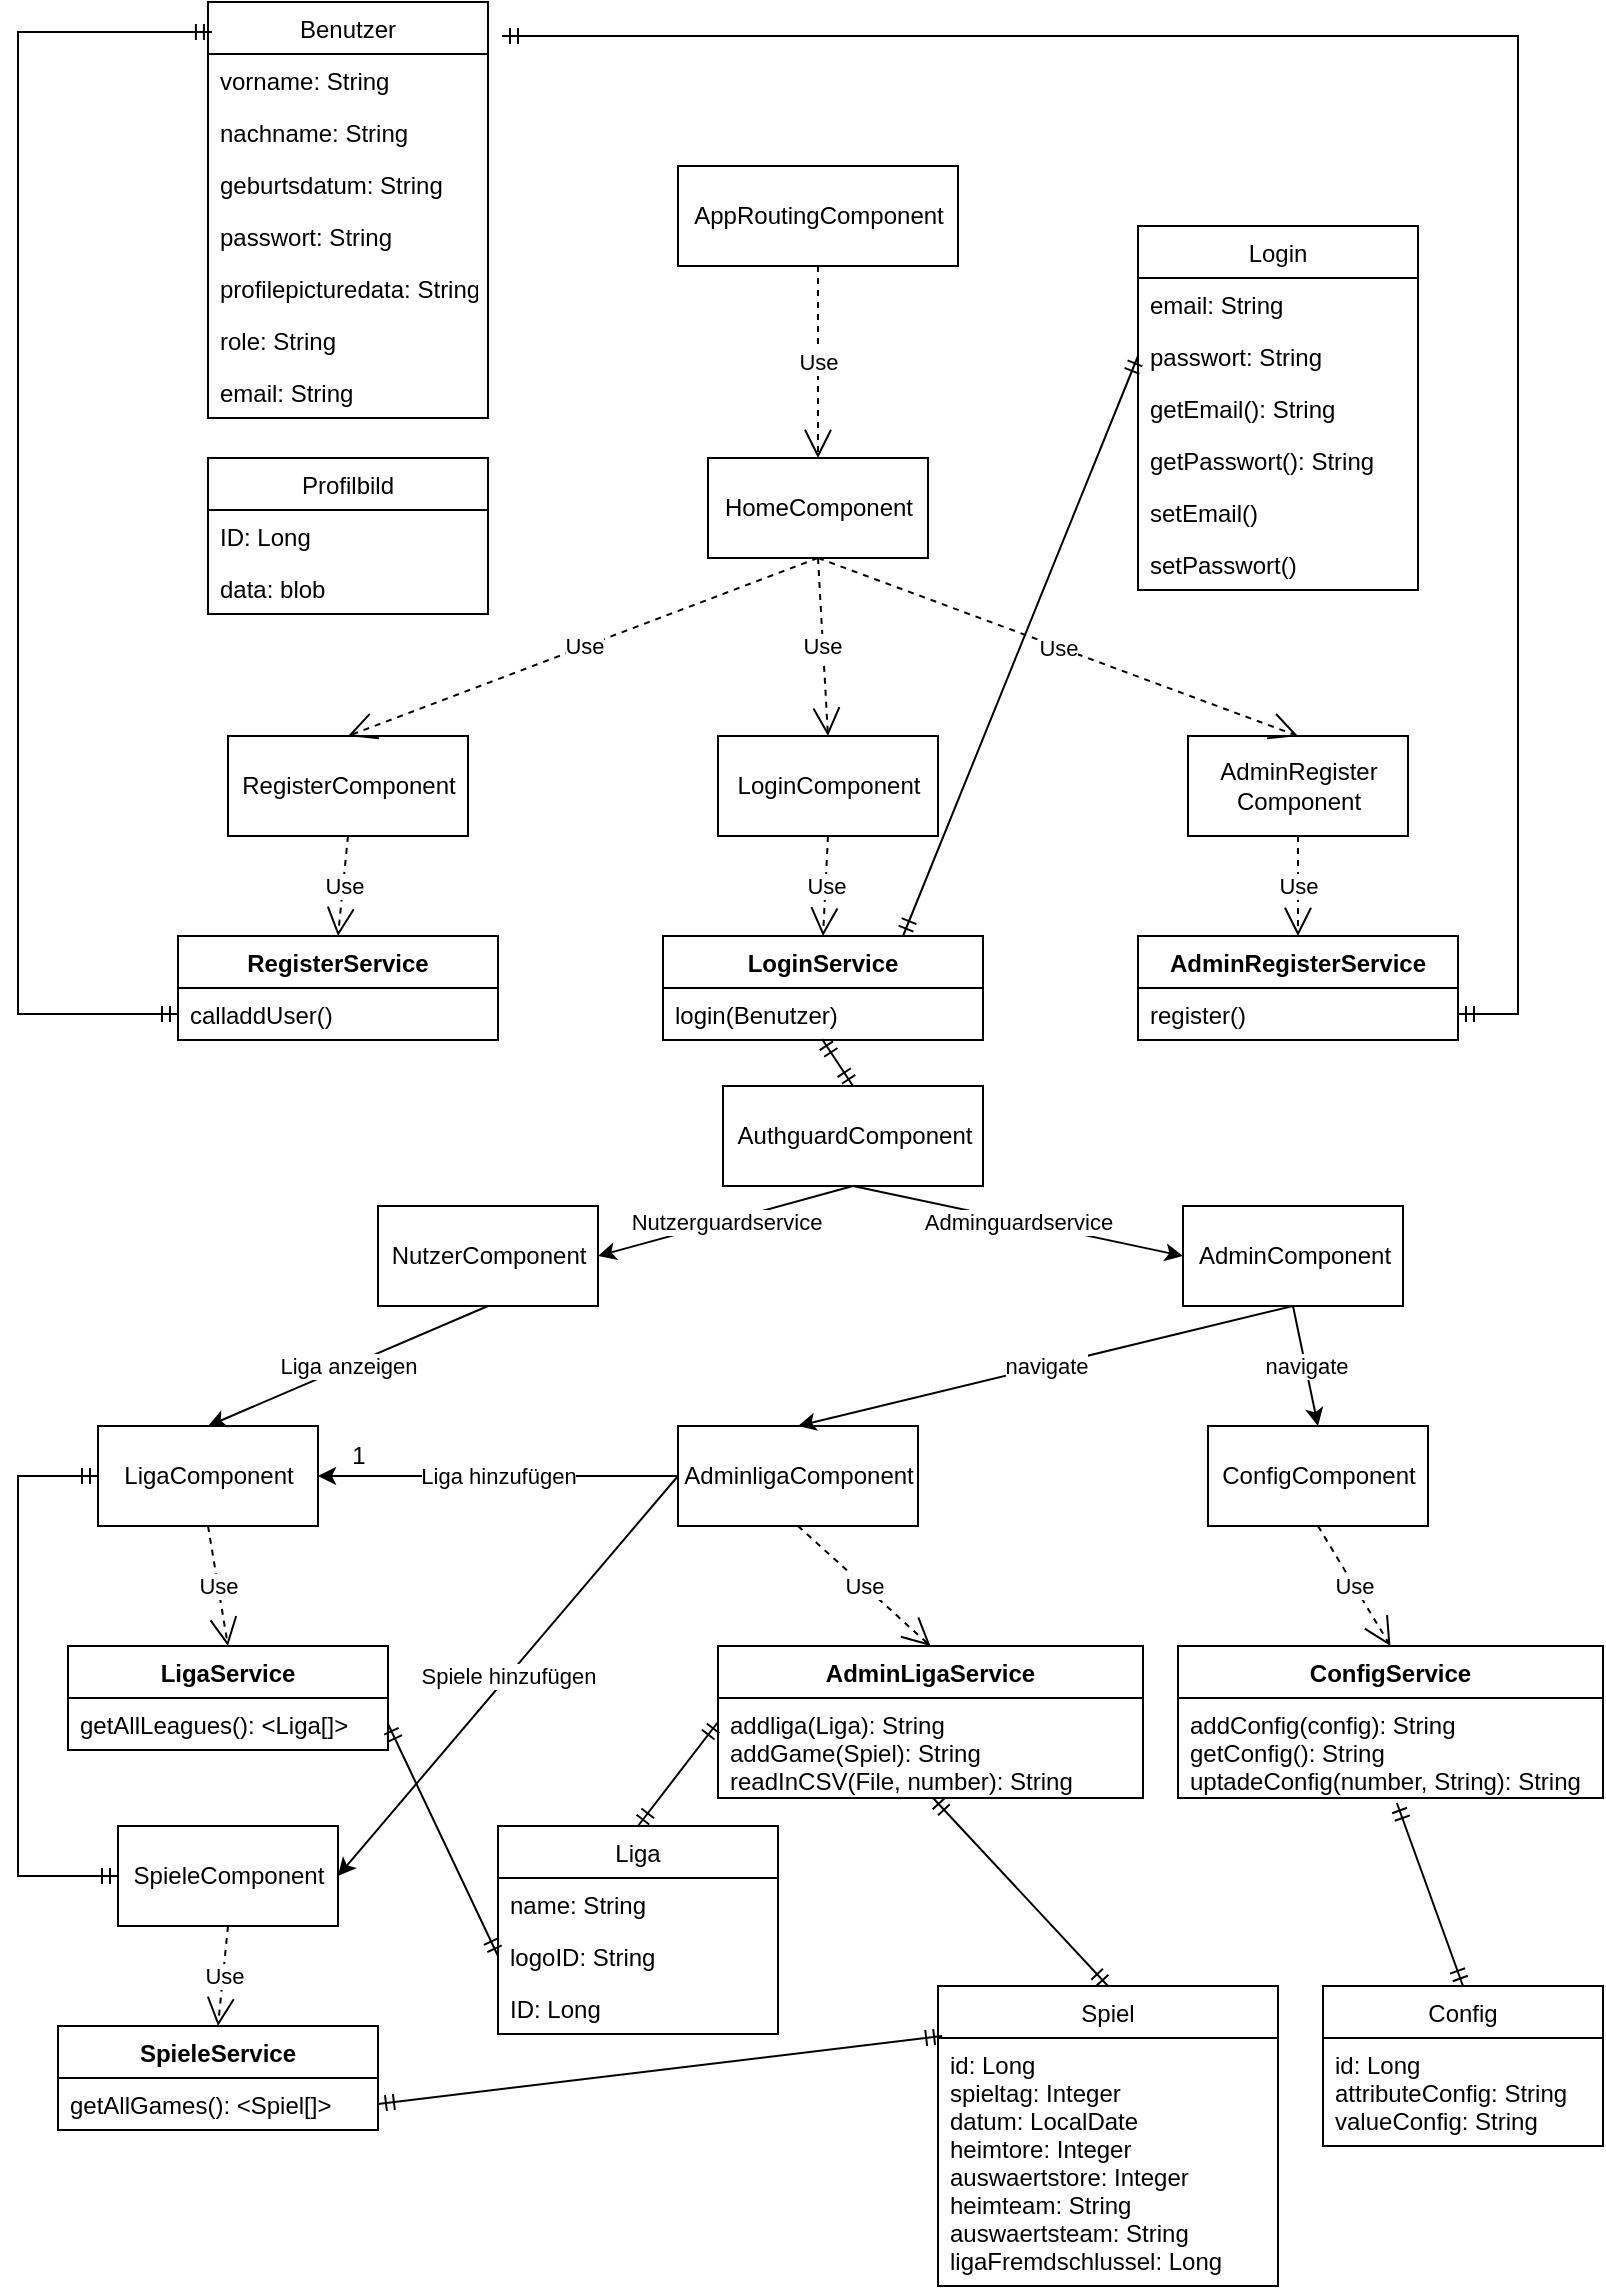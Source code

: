 <mxfile version="20.5.3" type="device"><diagram id="6GfeXbHG-mPIlsHz4oeo" name="Seite-1"><mxGraphModel dx="1110" dy="594" grid="1" gridSize="10" guides="1" tooltips="1" connect="1" arrows="1" fold="1" page="1" pageScale="1" pageWidth="827" pageHeight="1169" math="0" shadow="0"><root><mxCell id="0"/><mxCell id="1" parent="0"/><mxCell id="FBrY_Rg0TsDStc2gbIwH-2" value="RegisterComponent" style="html=1;" parent="1" vertex="1"><mxGeometry x="125" y="385" width="120" height="50" as="geometry"/></mxCell><mxCell id="FBrY_Rg0TsDStc2gbIwH-7" value="LoginComponent" style="html=1;" parent="1" vertex="1"><mxGeometry x="370" y="385" width="110" height="50" as="geometry"/></mxCell><mxCell id="FBrY_Rg0TsDStc2gbIwH-8" value="RegisterService" style="swimlane;fontStyle=1;align=center;verticalAlign=top;childLayout=stackLayout;horizontal=1;startSize=26;horizontalStack=0;resizeParent=1;resizeParentMax=0;resizeLast=0;collapsible=1;marginBottom=0;" parent="1" vertex="1"><mxGeometry x="100" y="485" width="160" height="52" as="geometry"/></mxCell><mxCell id="FBrY_Rg0TsDStc2gbIwH-9" value="calladdUser()" style="text;strokeColor=none;fillColor=none;align=left;verticalAlign=top;spacingLeft=4;spacingRight=4;overflow=hidden;rotatable=0;points=[[0,0.5],[1,0.5]];portConstraint=eastwest;" parent="FBrY_Rg0TsDStc2gbIwH-8" vertex="1"><mxGeometry y="26" width="160" height="26" as="geometry"/></mxCell><mxCell id="FBrY_Rg0TsDStc2gbIwH-31" value="AdminRegister&lt;br&gt;Component" style="html=1;" parent="1" vertex="1"><mxGeometry x="605" y="385" width="110" height="50" as="geometry"/></mxCell><mxCell id="FBrY_Rg0TsDStc2gbIwH-67" value="1" style="text;html=1;align=center;verticalAlign=middle;resizable=0;points=[];autosize=1;strokeColor=none;fillColor=none;" parent="1" vertex="1"><mxGeometry x="175" y="730" width="30" height="30" as="geometry"/></mxCell><mxCell id="scd1DTiCmRVr37GkTfvr-7" value="HomeComponent&lt;br&gt;" style="html=1;" vertex="1" parent="1"><mxGeometry x="365" y="246" width="110" height="50" as="geometry"/></mxCell><mxCell id="scd1DTiCmRVr37GkTfvr-9" value="Use" style="endArrow=open;endSize=12;dashed=1;html=1;rounded=0;exitX=0.5;exitY=1;exitDx=0;exitDy=0;entryX=0.5;entryY=0;entryDx=0;entryDy=0;" edge="1" parent="1" source="scd1DTiCmRVr37GkTfvr-7" target="FBrY_Rg0TsDStc2gbIwH-2"><mxGeometry width="160" relative="1" as="geometry"><mxPoint x="370" y="310" as="sourcePoint"/><mxPoint x="525" y="325" as="targetPoint"/></mxGeometry></mxCell><mxCell id="scd1DTiCmRVr37GkTfvr-10" value="Use" style="endArrow=open;endSize=12;dashed=1;html=1;rounded=0;exitX=0.5;exitY=1;exitDx=0;exitDy=0;entryX=0.5;entryY=0;entryDx=0;entryDy=0;" edge="1" parent="1" source="scd1DTiCmRVr37GkTfvr-7" target="FBrY_Rg0TsDStc2gbIwH-7"><mxGeometry width="160" relative="1" as="geometry"><mxPoint x="425" y="335" as="sourcePoint"/><mxPoint x="200" y="395" as="targetPoint"/></mxGeometry></mxCell><mxCell id="scd1DTiCmRVr37GkTfvr-11" value="Use" style="endArrow=open;endSize=12;dashed=1;html=1;rounded=0;exitX=0.5;exitY=1;exitDx=0;exitDy=0;entryX=0.5;entryY=0;entryDx=0;entryDy=0;" edge="1" parent="1" source="scd1DTiCmRVr37GkTfvr-7" target="FBrY_Rg0TsDStc2gbIwH-31"><mxGeometry width="160" relative="1" as="geometry"><mxPoint x="480" y="310" as="sourcePoint"/><mxPoint x="210" y="405" as="targetPoint"/></mxGeometry></mxCell><mxCell id="scd1DTiCmRVr37GkTfvr-12" value="LigaComponent" style="html=1;direction=west;" vertex="1" parent="1"><mxGeometry x="60" y="730" width="110" height="50" as="geometry"/></mxCell><mxCell id="scd1DTiCmRVr37GkTfvr-14" value="NutzerComponent" style="html=1;" vertex="1" parent="1"><mxGeometry x="200" y="620" width="110" height="50" as="geometry"/></mxCell><mxCell id="scd1DTiCmRVr37GkTfvr-15" value="AdminComponent" style="html=1;" vertex="1" parent="1"><mxGeometry x="602.5" y="620" width="110" height="50" as="geometry"/></mxCell><mxCell id="scd1DTiCmRVr37GkTfvr-16" value="AuthguardComponent" style="html=1;" vertex="1" parent="1"><mxGeometry x="372.5" y="560" width="130" height="50" as="geometry"/></mxCell><mxCell id="scd1DTiCmRVr37GkTfvr-17" value="ConfigComponent" style="html=1;" vertex="1" parent="1"><mxGeometry x="615" y="730" width="110" height="50" as="geometry"/></mxCell><mxCell id="scd1DTiCmRVr37GkTfvr-18" value="SpieleComponent" style="html=1;" vertex="1" parent="1"><mxGeometry x="70" y="930" width="110" height="50" as="geometry"/></mxCell><mxCell id="scd1DTiCmRVr37GkTfvr-19" value="AdminligaComponent" style="html=1;" vertex="1" parent="1"><mxGeometry x="350" y="730" width="120" height="50" as="geometry"/></mxCell><mxCell id="scd1DTiCmRVr37GkTfvr-20" value="AppRoutingComponent&lt;br&gt;" style="html=1;" vertex="1" parent="1"><mxGeometry x="350" y="100" width="140" height="50" as="geometry"/></mxCell><mxCell id="scd1DTiCmRVr37GkTfvr-21" value="Use" style="endArrow=open;endSize=12;dashed=1;html=1;rounded=0;exitX=0.5;exitY=1;exitDx=0;exitDy=0;entryX=0.5;entryY=0;entryDx=0;entryDy=0;" edge="1" parent="1" source="scd1DTiCmRVr37GkTfvr-20" target="scd1DTiCmRVr37GkTfvr-7"><mxGeometry width="160" relative="1" as="geometry"><mxPoint x="375" y="255" as="sourcePoint"/><mxPoint x="190" y="330" as="targetPoint"/></mxGeometry></mxCell><mxCell id="scd1DTiCmRVr37GkTfvr-22" value="Use" style="endArrow=open;endSize=12;dashed=1;html=1;rounded=0;exitX=0.5;exitY=1;exitDx=0;exitDy=0;entryX=0.5;entryY=0;entryDx=0;entryDy=0;" edge="1" parent="1" source="FBrY_Rg0TsDStc2gbIwH-7" target="scd1DTiCmRVr37GkTfvr-43"><mxGeometry width="160" relative="1" as="geometry"><mxPoint x="390" y="330" as="sourcePoint"/><mxPoint x="205" y="405" as="targetPoint"/></mxGeometry></mxCell><mxCell id="scd1DTiCmRVr37GkTfvr-23" value="" style="endArrow=classic;html=1;rounded=0;entryX=0;entryY=0.5;entryDx=0;entryDy=0;exitX=0.5;exitY=1;exitDx=0;exitDy=0;" edge="1" parent="1" source="scd1DTiCmRVr37GkTfvr-16" target="scd1DTiCmRVr37GkTfvr-15"><mxGeometry relative="1" as="geometry"><mxPoint x="350" y="570" as="sourcePoint"/><mxPoint x="450" y="570" as="targetPoint"/></mxGeometry></mxCell><mxCell id="scd1DTiCmRVr37GkTfvr-24" value="&lt;span style=&quot;color: rgb(0, 0, 0); font-family: Helvetica; font-size: 11px; font-style: normal; font-variant-ligatures: normal; font-variant-caps: normal; font-weight: 400; letter-spacing: normal; orphans: 2; text-align: center; text-indent: 0px; text-transform: none; widows: 2; word-spacing: 0px; -webkit-text-stroke-width: 0px; background-color: rgb(255, 255, 255); text-decoration-thickness: initial; text-decoration-style: initial; text-decoration-color: initial; float: none; display: inline !important;&quot;&gt;Adminguardservice&lt;/span&gt;" style="edgeLabel;resizable=0;html=1;align=center;verticalAlign=middle;" connectable="0" vertex="1" parent="scd1DTiCmRVr37GkTfvr-23"><mxGeometry relative="1" as="geometry"><mxPoint as="offset"/></mxGeometry></mxCell><mxCell id="scd1DTiCmRVr37GkTfvr-26" value="" style="endArrow=classic;html=1;rounded=0;entryX=1;entryY=0.5;entryDx=0;entryDy=0;exitX=0.5;exitY=1;exitDx=0;exitDy=0;" edge="1" parent="1" source="scd1DTiCmRVr37GkTfvr-16" target="scd1DTiCmRVr37GkTfvr-14"><mxGeometry relative="1" as="geometry"><mxPoint x="430" y="600" as="sourcePoint"/><mxPoint x="612.5" y="655" as="targetPoint"/></mxGeometry></mxCell><mxCell id="scd1DTiCmRVr37GkTfvr-27" value="Nutzerguardservice" style="edgeLabel;resizable=0;html=1;align=center;verticalAlign=middle;" connectable="0" vertex="1" parent="scd1DTiCmRVr37GkTfvr-26"><mxGeometry relative="1" as="geometry"/></mxCell><mxCell id="scd1DTiCmRVr37GkTfvr-28" value="" style="endArrow=classic;html=1;rounded=0;entryX=0;entryY=0.5;entryDx=0;entryDy=0;exitX=0;exitY=0.5;exitDx=0;exitDy=0;" edge="1" parent="1" source="scd1DTiCmRVr37GkTfvr-19" target="scd1DTiCmRVr37GkTfvr-12"><mxGeometry relative="1" as="geometry"><mxPoint x="380" y="740" as="sourcePoint"/><mxPoint x="480" y="740" as="targetPoint"/></mxGeometry></mxCell><mxCell id="scd1DTiCmRVr37GkTfvr-29" value="Liga hinzufügen" style="edgeLabel;resizable=0;html=1;align=center;verticalAlign=middle;" connectable="0" vertex="1" parent="scd1DTiCmRVr37GkTfvr-28"><mxGeometry relative="1" as="geometry"><mxPoint as="offset"/></mxGeometry></mxCell><mxCell id="scd1DTiCmRVr37GkTfvr-31" value="" style="endArrow=classic;html=1;rounded=0;entryX=1;entryY=0.5;entryDx=0;entryDy=0;exitX=0;exitY=0.5;exitDx=0;exitDy=0;" edge="1" parent="1" source="scd1DTiCmRVr37GkTfvr-19" target="scd1DTiCmRVr37GkTfvr-18"><mxGeometry relative="1" as="geometry"><mxPoint x="560" y="890" as="sourcePoint"/><mxPoint x="510" y="920" as="targetPoint"/></mxGeometry></mxCell><mxCell id="scd1DTiCmRVr37GkTfvr-32" value="Spiele hinzufügen" style="edgeLabel;resizable=0;html=1;align=center;verticalAlign=middle;" connectable="0" vertex="1" parent="scd1DTiCmRVr37GkTfvr-31"><mxGeometry relative="1" as="geometry"><mxPoint as="offset"/></mxGeometry></mxCell><mxCell id="scd1DTiCmRVr37GkTfvr-35" value="" style="endArrow=classic;html=1;rounded=0;entryX=0.5;entryY=1;entryDx=0;entryDy=0;exitX=0.5;exitY=1;exitDx=0;exitDy=0;" edge="1" parent="1" source="scd1DTiCmRVr37GkTfvr-14" target="scd1DTiCmRVr37GkTfvr-12"><mxGeometry relative="1" as="geometry"><mxPoint x="507.5" y="815" as="sourcePoint"/><mxPoint x="375" y="815" as="targetPoint"/></mxGeometry></mxCell><mxCell id="scd1DTiCmRVr37GkTfvr-36" value="Liga anzeigen" style="edgeLabel;resizable=0;html=1;align=center;verticalAlign=middle;" connectable="0" vertex="1" parent="scd1DTiCmRVr37GkTfvr-35"><mxGeometry relative="1" as="geometry"><mxPoint as="offset"/></mxGeometry></mxCell><mxCell id="scd1DTiCmRVr37GkTfvr-39" value="AdminRegisterService" style="swimlane;fontStyle=1;align=center;verticalAlign=top;childLayout=stackLayout;horizontal=1;startSize=26;horizontalStack=0;resizeParent=1;resizeParentMax=0;resizeLast=0;collapsible=1;marginBottom=0;" vertex="1" parent="1"><mxGeometry x="580" y="485" width="160" height="52" as="geometry"/></mxCell><mxCell id="scd1DTiCmRVr37GkTfvr-40" value="register()" style="text;strokeColor=none;fillColor=none;align=left;verticalAlign=top;spacingLeft=4;spacingRight=4;overflow=hidden;rotatable=0;points=[[0,0.5],[1,0.5]];portConstraint=eastwest;" vertex="1" parent="scd1DTiCmRVr37GkTfvr-39"><mxGeometry y="26" width="160" height="26" as="geometry"/></mxCell><mxCell id="scd1DTiCmRVr37GkTfvr-41" value="Use" style="endArrow=open;endSize=12;dashed=1;html=1;rounded=0;exitX=0.5;exitY=1;exitDx=0;exitDy=0;entryX=0.5;entryY=0;entryDx=0;entryDy=0;" edge="1" parent="1" source="FBrY_Rg0TsDStc2gbIwH-2" target="FBrY_Rg0TsDStc2gbIwH-8"><mxGeometry width="160" relative="1" as="geometry"><mxPoint x="380" y="320" as="sourcePoint"/><mxPoint x="195" y="395" as="targetPoint"/></mxGeometry></mxCell><mxCell id="scd1DTiCmRVr37GkTfvr-42" value="Use" style="endArrow=open;endSize=12;dashed=1;html=1;rounded=0;exitX=0.5;exitY=1;exitDx=0;exitDy=0;entryX=0.5;entryY=0;entryDx=0;entryDy=0;" edge="1" parent="1" source="FBrY_Rg0TsDStc2gbIwH-31" target="scd1DTiCmRVr37GkTfvr-39"><mxGeometry width="160" relative="1" as="geometry"><mxPoint x="390" y="330" as="sourcePoint"/><mxPoint x="205" y="405" as="targetPoint"/></mxGeometry></mxCell><mxCell id="scd1DTiCmRVr37GkTfvr-43" value="LoginService" style="swimlane;fontStyle=1;align=center;verticalAlign=top;childLayout=stackLayout;horizontal=1;startSize=26;horizontalStack=0;resizeParent=1;resizeParentMax=0;resizeLast=0;collapsible=1;marginBottom=0;" vertex="1" parent="1"><mxGeometry x="342.5" y="485" width="160" height="52" as="geometry"/></mxCell><mxCell id="scd1DTiCmRVr37GkTfvr-44" value="login(Benutzer)" style="text;strokeColor=none;fillColor=none;align=left;verticalAlign=top;spacingLeft=4;spacingRight=4;overflow=hidden;rotatable=0;points=[[0,0.5],[1,0.5]];portConstraint=eastwest;" vertex="1" parent="scd1DTiCmRVr37GkTfvr-43"><mxGeometry y="26" width="160" height="26" as="geometry"/></mxCell><mxCell id="scd1DTiCmRVr37GkTfvr-46" value="" style="endArrow=classic;html=1;rounded=0;entryX=0.5;entryY=0;entryDx=0;entryDy=0;exitX=0.5;exitY=1;exitDx=0;exitDy=0;" edge="1" parent="1" source="scd1DTiCmRVr37GkTfvr-15" target="scd1DTiCmRVr37GkTfvr-19"><mxGeometry relative="1" as="geometry"><mxPoint x="567.5" y="840" as="sourcePoint"/><mxPoint x="320" y="935" as="targetPoint"/></mxGeometry></mxCell><mxCell id="scd1DTiCmRVr37GkTfvr-47" value="navigate" style="edgeLabel;resizable=0;html=1;align=center;verticalAlign=middle;" connectable="0" vertex="1" parent="scd1DTiCmRVr37GkTfvr-46"><mxGeometry relative="1" as="geometry"><mxPoint as="offset"/></mxGeometry></mxCell><mxCell id="scd1DTiCmRVr37GkTfvr-48" value="" style="endArrow=classic;html=1;rounded=0;entryX=0.5;entryY=0;entryDx=0;entryDy=0;exitX=0.5;exitY=1;exitDx=0;exitDy=0;" edge="1" parent="1" source="scd1DTiCmRVr37GkTfvr-15" target="scd1DTiCmRVr37GkTfvr-17"><mxGeometry relative="1" as="geometry"><mxPoint x="577.5" y="850" as="sourcePoint"/><mxPoint x="330" y="945" as="targetPoint"/></mxGeometry></mxCell><mxCell id="scd1DTiCmRVr37GkTfvr-49" value="navigate" style="edgeLabel;resizable=0;html=1;align=center;verticalAlign=middle;" connectable="0" vertex="1" parent="scd1DTiCmRVr37GkTfvr-48"><mxGeometry relative="1" as="geometry"><mxPoint as="offset"/></mxGeometry></mxCell><mxCell id="scd1DTiCmRVr37GkTfvr-50" value="ConfigService" style="swimlane;fontStyle=1;align=center;verticalAlign=top;childLayout=stackLayout;horizontal=1;startSize=26;horizontalStack=0;resizeParent=1;resizeParentMax=0;resizeLast=0;collapsible=1;marginBottom=0;" vertex="1" parent="1"><mxGeometry x="600" y="840" width="212.5" height="76" as="geometry"/></mxCell><mxCell id="scd1DTiCmRVr37GkTfvr-51" value="addConfig(config): String&#10;getConfig(): String&#10;uptadeConfig(number, String): String" style="text;strokeColor=none;fillColor=none;align=left;verticalAlign=top;spacingLeft=4;spacingRight=4;overflow=hidden;rotatable=0;points=[[0,0.5],[1,0.5]];portConstraint=eastwest;" vertex="1" parent="scd1DTiCmRVr37GkTfvr-50"><mxGeometry y="26" width="212.5" height="50" as="geometry"/></mxCell><mxCell id="scd1DTiCmRVr37GkTfvr-52" value="AdminLigaService" style="swimlane;fontStyle=1;align=center;verticalAlign=top;childLayout=stackLayout;horizontal=1;startSize=26;horizontalStack=0;resizeParent=1;resizeParentMax=0;resizeLast=0;collapsible=1;marginBottom=0;" vertex="1" parent="1"><mxGeometry x="370" y="840" width="212.5" height="76" as="geometry"/></mxCell><mxCell id="scd1DTiCmRVr37GkTfvr-53" value="addliga(Liga): String&#10;addGame(Spiel): String&#10;readInCSV(File, number): String" style="text;strokeColor=none;fillColor=none;align=left;verticalAlign=top;spacingLeft=4;spacingRight=4;overflow=hidden;rotatable=0;points=[[0,0.5],[1,0.5]];portConstraint=eastwest;" vertex="1" parent="scd1DTiCmRVr37GkTfvr-52"><mxGeometry y="26" width="212.5" height="50" as="geometry"/></mxCell><mxCell id="scd1DTiCmRVr37GkTfvr-54" value="Use" style="endArrow=open;endSize=12;dashed=1;html=1;rounded=0;exitX=0.5;exitY=1;exitDx=0;exitDy=0;entryX=0.5;entryY=0;entryDx=0;entryDy=0;" edge="1" parent="1" source="scd1DTiCmRVr37GkTfvr-19" target="scd1DTiCmRVr37GkTfvr-52"><mxGeometry width="160" relative="1" as="geometry"><mxPoint x="430" y="550" as="sourcePoint"/><mxPoint x="427.5" y="482.494" as="targetPoint"/></mxGeometry></mxCell><mxCell id="scd1DTiCmRVr37GkTfvr-55" value="Use" style="endArrow=open;endSize=12;dashed=1;html=1;rounded=0;exitX=0.5;exitY=1;exitDx=0;exitDy=0;entryX=0.5;entryY=0;entryDx=0;entryDy=0;" edge="1" parent="1" source="scd1DTiCmRVr37GkTfvr-17" target="scd1DTiCmRVr37GkTfvr-50"><mxGeometry width="160" relative="1" as="geometry"><mxPoint x="415" y="810" as="sourcePoint"/><mxPoint x="461.25" y="850" as="targetPoint"/></mxGeometry></mxCell><mxCell id="scd1DTiCmRVr37GkTfvr-56" value="LigaService" style="swimlane;fontStyle=1;align=center;verticalAlign=top;childLayout=stackLayout;horizontal=1;startSize=26;horizontalStack=0;resizeParent=1;resizeParentMax=0;resizeLast=0;collapsible=1;marginBottom=0;" vertex="1" parent="1"><mxGeometry x="45" y="840" width="160" height="52" as="geometry"/></mxCell><mxCell id="scd1DTiCmRVr37GkTfvr-57" value="getAllLeagues(): &lt;Liga[]&gt;" style="text;strokeColor=none;fillColor=none;align=left;verticalAlign=top;spacingLeft=4;spacingRight=4;overflow=hidden;rotatable=0;points=[[0,0.5],[1,0.5]];portConstraint=eastwest;" vertex="1" parent="scd1DTiCmRVr37GkTfvr-56"><mxGeometry y="26" width="160" height="26" as="geometry"/></mxCell><mxCell id="scd1DTiCmRVr37GkTfvr-58" value="Use" style="endArrow=open;endSize=12;dashed=1;html=1;rounded=0;exitX=0.5;exitY=0;exitDx=0;exitDy=0;entryX=0.5;entryY=0;entryDx=0;entryDy=0;" edge="1" parent="1" source="scd1DTiCmRVr37GkTfvr-12" target="scd1DTiCmRVr37GkTfvr-56"><mxGeometry width="160" relative="1" as="geometry"><mxPoint x="410" y="790" as="sourcePoint"/><mxPoint x="461.25" y="850" as="targetPoint"/></mxGeometry></mxCell><mxCell id="scd1DTiCmRVr37GkTfvr-59" value="SpieleService" style="swimlane;fontStyle=1;align=center;verticalAlign=top;childLayout=stackLayout;horizontal=1;startSize=26;horizontalStack=0;resizeParent=1;resizeParentMax=0;resizeLast=0;collapsible=1;marginBottom=0;" vertex="1" parent="1"><mxGeometry x="40" y="1030" width="160" height="52" as="geometry"/></mxCell><mxCell id="scd1DTiCmRVr37GkTfvr-60" value="getAllGames(): &lt;Spiel[]&gt;" style="text;strokeColor=none;fillColor=none;align=left;verticalAlign=top;spacingLeft=4;spacingRight=4;overflow=hidden;rotatable=0;points=[[0,0.5],[1,0.5]];portConstraint=eastwest;" vertex="1" parent="scd1DTiCmRVr37GkTfvr-59"><mxGeometry y="26" width="160" height="26" as="geometry"/></mxCell><mxCell id="scd1DTiCmRVr37GkTfvr-61" value="Use" style="endArrow=open;endSize=12;dashed=1;html=1;rounded=0;exitX=0.5;exitY=1;exitDx=0;exitDy=0;entryX=0.5;entryY=0;entryDx=0;entryDy=0;" edge="1" parent="1" source="scd1DTiCmRVr37GkTfvr-18" target="scd1DTiCmRVr37GkTfvr-59"><mxGeometry width="160" relative="1" as="geometry"><mxPoint x="125" y="790" as="sourcePoint"/><mxPoint x="135" y="850" as="targetPoint"/></mxGeometry></mxCell><mxCell id="scd1DTiCmRVr37GkTfvr-62" value="Liga" style="swimlane;fontStyle=0;childLayout=stackLayout;horizontal=1;startSize=26;fillColor=none;horizontalStack=0;resizeParent=1;resizeParentMax=0;resizeLast=0;collapsible=1;marginBottom=0;" vertex="1" parent="1"><mxGeometry x="260" y="930" width="140" height="104" as="geometry"/></mxCell><mxCell id="scd1DTiCmRVr37GkTfvr-63" value="name: String" style="text;strokeColor=none;fillColor=none;align=left;verticalAlign=top;spacingLeft=4;spacingRight=4;overflow=hidden;rotatable=0;points=[[0,0.5],[1,0.5]];portConstraint=eastwest;" vertex="1" parent="scd1DTiCmRVr37GkTfvr-62"><mxGeometry y="26" width="140" height="26" as="geometry"/></mxCell><mxCell id="scd1DTiCmRVr37GkTfvr-64" value="logoID: String" style="text;strokeColor=none;fillColor=none;align=left;verticalAlign=top;spacingLeft=4;spacingRight=4;overflow=hidden;rotatable=0;points=[[0,0.5],[1,0.5]];portConstraint=eastwest;" vertex="1" parent="scd1DTiCmRVr37GkTfvr-62"><mxGeometry y="52" width="140" height="26" as="geometry"/></mxCell><mxCell id="scd1DTiCmRVr37GkTfvr-65" value="ID: Long" style="text;strokeColor=none;fillColor=none;align=left;verticalAlign=top;spacingLeft=4;spacingRight=4;overflow=hidden;rotatable=0;points=[[0,0.5],[1,0.5]];portConstraint=eastwest;" vertex="1" parent="scd1DTiCmRVr37GkTfvr-62"><mxGeometry y="78" width="140" height="26" as="geometry"/></mxCell><mxCell id="scd1DTiCmRVr37GkTfvr-66" value="Spiel" style="swimlane;fontStyle=0;childLayout=stackLayout;horizontal=1;startSize=26;fillColor=none;horizontalStack=0;resizeParent=1;resizeParentMax=0;resizeLast=0;collapsible=1;marginBottom=0;" vertex="1" parent="1"><mxGeometry x="480" y="1010" width="170" height="150" as="geometry"/></mxCell><mxCell id="scd1DTiCmRVr37GkTfvr-67" value="id: Long&#10;spieltag: Integer&#10;datum: LocalDate&#10;heimtore: Integer&#10;auswaertstore: Integer&#10;heimteam: String&#10;auswaertsteam: String&#10;ligaFremdschlussel: Long&#10;&#10;" style="text;strokeColor=none;fillColor=none;align=left;verticalAlign=top;spacingLeft=4;spacingRight=4;overflow=hidden;rotatable=0;points=[[0,0.5],[1,0.5]];portConstraint=eastwest;" vertex="1" parent="scd1DTiCmRVr37GkTfvr-66"><mxGeometry y="26" width="170" height="124" as="geometry"/></mxCell><mxCell id="scd1DTiCmRVr37GkTfvr-68" value="Config" style="swimlane;fontStyle=0;childLayout=stackLayout;horizontal=1;startSize=26;fillColor=none;horizontalStack=0;resizeParent=1;resizeParentMax=0;resizeLast=0;collapsible=1;marginBottom=0;strokeColor=default;" vertex="1" parent="1"><mxGeometry x="672.5" y="1010" width="140" height="80" as="geometry"/></mxCell><mxCell id="scd1DTiCmRVr37GkTfvr-69" value="id: Long&#10;attributeConfig: String&#10;valueConfig: String" style="text;strokeColor=none;fillColor=none;align=left;verticalAlign=top;spacingLeft=4;spacingRight=4;overflow=hidden;rotatable=0;points=[[0,0.5],[1,0.5]];portConstraint=eastwest;" vertex="1" parent="scd1DTiCmRVr37GkTfvr-68"><mxGeometry y="26" width="140" height="54" as="geometry"/></mxCell><mxCell id="scd1DTiCmRVr37GkTfvr-70" value="Benutzer" style="swimlane;fontStyle=0;childLayout=stackLayout;horizontal=1;startSize=26;fillColor=none;horizontalStack=0;resizeParent=1;resizeParentMax=0;resizeLast=0;collapsible=1;marginBottom=0;" vertex="1" parent="1"><mxGeometry x="115" y="18" width="140" height="208" as="geometry"/></mxCell><mxCell id="scd1DTiCmRVr37GkTfvr-71" value="vorname: String" style="text;strokeColor=none;fillColor=none;align=left;verticalAlign=top;spacingLeft=4;spacingRight=4;overflow=hidden;rotatable=0;points=[[0,0.5],[1,0.5]];portConstraint=eastwest;" vertex="1" parent="scd1DTiCmRVr37GkTfvr-70"><mxGeometry y="26" width="140" height="26" as="geometry"/></mxCell><mxCell id="scd1DTiCmRVr37GkTfvr-72" value="nachname: String" style="text;strokeColor=none;fillColor=none;align=left;verticalAlign=top;spacingLeft=4;spacingRight=4;overflow=hidden;rotatable=0;points=[[0,0.5],[1,0.5]];portConstraint=eastwest;" vertex="1" parent="scd1DTiCmRVr37GkTfvr-70"><mxGeometry y="52" width="140" height="26" as="geometry"/></mxCell><mxCell id="scd1DTiCmRVr37GkTfvr-73" value="geburtsdatum: String" style="text;strokeColor=none;fillColor=none;align=left;verticalAlign=top;spacingLeft=4;spacingRight=4;overflow=hidden;rotatable=0;points=[[0,0.5],[1,0.5]];portConstraint=eastwest;" vertex="1" parent="scd1DTiCmRVr37GkTfvr-70"><mxGeometry y="78" width="140" height="26" as="geometry"/></mxCell><mxCell id="scd1DTiCmRVr37GkTfvr-74" value="passwort: String" style="text;strokeColor=none;fillColor=none;align=left;verticalAlign=top;spacingLeft=4;spacingRight=4;overflow=hidden;rotatable=0;points=[[0,0.5],[1,0.5]];portConstraint=eastwest;" vertex="1" parent="scd1DTiCmRVr37GkTfvr-70"><mxGeometry y="104" width="140" height="26" as="geometry"/></mxCell><mxCell id="scd1DTiCmRVr37GkTfvr-75" value="profilepicturedata: String" style="text;strokeColor=none;fillColor=none;align=left;verticalAlign=top;spacingLeft=4;spacingRight=4;overflow=hidden;rotatable=0;points=[[0,0.5],[1,0.5]];portConstraint=eastwest;" vertex="1" parent="scd1DTiCmRVr37GkTfvr-70"><mxGeometry y="130" width="140" height="26" as="geometry"/></mxCell><mxCell id="scd1DTiCmRVr37GkTfvr-76" value="role: String" style="text;strokeColor=none;fillColor=none;align=left;verticalAlign=top;spacingLeft=4;spacingRight=4;overflow=hidden;rotatable=0;points=[[0,0.5],[1,0.5]];portConstraint=eastwest;" vertex="1" parent="scd1DTiCmRVr37GkTfvr-70"><mxGeometry y="156" width="140" height="26" as="geometry"/></mxCell><mxCell id="scd1DTiCmRVr37GkTfvr-77" value="email: String" style="text;strokeColor=none;fillColor=none;align=left;verticalAlign=top;spacingLeft=4;spacingRight=4;overflow=hidden;rotatable=0;points=[[0,0.5],[1,0.5]];portConstraint=eastwest;" vertex="1" parent="scd1DTiCmRVr37GkTfvr-70"><mxGeometry y="182" width="140" height="26" as="geometry"/></mxCell><mxCell id="scd1DTiCmRVr37GkTfvr-78" value="Login" style="swimlane;fontStyle=0;childLayout=stackLayout;horizontal=1;startSize=26;fillColor=none;horizontalStack=0;resizeParent=1;resizeParentMax=0;resizeLast=0;collapsible=1;marginBottom=0;" vertex="1" parent="1"><mxGeometry x="580" y="130" width="140" height="182" as="geometry"/></mxCell><mxCell id="scd1DTiCmRVr37GkTfvr-79" value="email: String" style="text;strokeColor=none;fillColor=none;align=left;verticalAlign=top;spacingLeft=4;spacingRight=4;overflow=hidden;rotatable=0;points=[[0,0.5],[1,0.5]];portConstraint=eastwest;" vertex="1" parent="scd1DTiCmRVr37GkTfvr-78"><mxGeometry y="26" width="140" height="26" as="geometry"/></mxCell><mxCell id="scd1DTiCmRVr37GkTfvr-80" value="passwort: String" style="text;strokeColor=none;fillColor=none;align=left;verticalAlign=top;spacingLeft=4;spacingRight=4;overflow=hidden;rotatable=0;points=[[0,0.5],[1,0.5]];portConstraint=eastwest;" vertex="1" parent="scd1DTiCmRVr37GkTfvr-78"><mxGeometry y="52" width="140" height="26" as="geometry"/></mxCell><mxCell id="scd1DTiCmRVr37GkTfvr-81" value="getEmail(): String" style="text;strokeColor=none;fillColor=none;align=left;verticalAlign=top;spacingLeft=4;spacingRight=4;overflow=hidden;rotatable=0;points=[[0,0.5],[1,0.5]];portConstraint=eastwest;" vertex="1" parent="scd1DTiCmRVr37GkTfvr-78"><mxGeometry y="78" width="140" height="26" as="geometry"/></mxCell><mxCell id="scd1DTiCmRVr37GkTfvr-82" value="getPasswort(): String" style="text;strokeColor=none;fillColor=none;align=left;verticalAlign=top;spacingLeft=4;spacingRight=4;overflow=hidden;rotatable=0;points=[[0,0.5],[1,0.5]];portConstraint=eastwest;" vertex="1" parent="scd1DTiCmRVr37GkTfvr-78"><mxGeometry y="104" width="140" height="26" as="geometry"/></mxCell><mxCell id="scd1DTiCmRVr37GkTfvr-83" value="setEmail()" style="text;strokeColor=none;fillColor=none;align=left;verticalAlign=top;spacingLeft=4;spacingRight=4;overflow=hidden;rotatable=0;points=[[0,0.5],[1,0.5]];portConstraint=eastwest;" vertex="1" parent="scd1DTiCmRVr37GkTfvr-78"><mxGeometry y="130" width="140" height="26" as="geometry"/></mxCell><mxCell id="scd1DTiCmRVr37GkTfvr-84" value="setPasswort()" style="text;strokeColor=none;fillColor=none;align=left;verticalAlign=top;spacingLeft=4;spacingRight=4;overflow=hidden;rotatable=0;points=[[0,0.5],[1,0.5]];portConstraint=eastwest;" vertex="1" parent="scd1DTiCmRVr37GkTfvr-78"><mxGeometry y="156" width="140" height="26" as="geometry"/></mxCell><mxCell id="scd1DTiCmRVr37GkTfvr-85" value="" style="fontSize=12;html=1;endArrow=ERmandOne;startArrow=ERmandOne;rounded=0;entryX=0;entryY=0.5;entryDx=0;entryDy=0;exitX=0.75;exitY=0;exitDx=0;exitDy=0;" edge="1" parent="1" source="scd1DTiCmRVr37GkTfvr-43" target="scd1DTiCmRVr37GkTfvr-80"><mxGeometry width="100" height="100" relative="1" as="geometry"><mxPoint x="400" y="290" as="sourcePoint"/><mxPoint x="321.02" y="67.124" as="targetPoint"/></mxGeometry></mxCell><mxCell id="scd1DTiCmRVr37GkTfvr-86" value="" style="fontSize=12;html=1;endArrow=ERmandOne;startArrow=ERmandOne;rounded=0;edgeStyle=elbowEdgeStyle;exitX=1.05;exitY=0.082;exitDx=0;exitDy=0;entryX=1;entryY=0.5;entryDx=0;entryDy=0;exitPerimeter=0;" edge="1" parent="1" source="scd1DTiCmRVr37GkTfvr-70" target="scd1DTiCmRVr37GkTfvr-40"><mxGeometry width="100" height="100" relative="1" as="geometry"><mxPoint x="20" y="140" as="sourcePoint"/><mxPoint x="50" y="380" as="targetPoint"/><Array as="points"><mxPoint x="770" y="210"/></Array></mxGeometry></mxCell><mxCell id="scd1DTiCmRVr37GkTfvr-87" value="" style="fontSize=12;html=1;endArrow=ERmandOne;startArrow=ERmandOne;rounded=0;edgeStyle=elbowEdgeStyle;exitX=0.014;exitY=0.072;exitDx=0;exitDy=0;exitPerimeter=0;entryX=0;entryY=0.5;entryDx=0;entryDy=0;" edge="1" parent="1" source="scd1DTiCmRVr37GkTfvr-70" target="FBrY_Rg0TsDStc2gbIwH-9"><mxGeometry width="100" height="100" relative="1" as="geometry"><mxPoint x="121.5" y="65.024" as="sourcePoint"/><mxPoint x="60" y="510" as="targetPoint"/><Array as="points"><mxPoint x="20" y="230"/><mxPoint x="70" y="270"/></Array></mxGeometry></mxCell><mxCell id="scd1DTiCmRVr37GkTfvr-89" value="" style="fontSize=12;html=1;endArrow=ERmandOne;startArrow=ERmandOne;rounded=0;exitX=0.012;exitY=-0.008;exitDx=0;exitDy=0;entryX=1;entryY=0.5;entryDx=0;entryDy=0;exitPerimeter=0;" edge="1" parent="1" source="scd1DTiCmRVr37GkTfvr-67" target="scd1DTiCmRVr37GkTfvr-60"><mxGeometry width="100" height="100" relative="1" as="geometry"><mxPoint x="497.5" y="1104.12" as="sourcePoint"/><mxPoint x="120" y="1080" as="targetPoint"/></mxGeometry></mxCell><mxCell id="scd1DTiCmRVr37GkTfvr-90" value="" style="fontSize=12;html=1;endArrow=ERmandOne;startArrow=ERmandOne;rounded=0;entryX=0.497;entryY=0.981;entryDx=0;entryDy=0;entryPerimeter=0;exitX=0.5;exitY=0;exitDx=0;exitDy=0;" edge="1" parent="1" source="scd1DTiCmRVr37GkTfvr-16" target="scd1DTiCmRVr37GkTfvr-44"><mxGeometry width="100" height="100" relative="1" as="geometry"><mxPoint x="396.28" y="289.24" as="sourcePoint"/><mxPoint x="331.02" y="77.124" as="targetPoint"/></mxGeometry></mxCell><mxCell id="scd1DTiCmRVr37GkTfvr-93" value="Profilbild" style="swimlane;fontStyle=0;childLayout=stackLayout;horizontal=1;startSize=26;fillColor=none;horizontalStack=0;resizeParent=1;resizeParentMax=0;resizeLast=0;collapsible=1;marginBottom=0;" vertex="1" parent="1"><mxGeometry x="115" y="246" width="140" height="78" as="geometry"/></mxCell><mxCell id="scd1DTiCmRVr37GkTfvr-94" value="ID: Long" style="text;strokeColor=none;fillColor=none;align=left;verticalAlign=top;spacingLeft=4;spacingRight=4;overflow=hidden;rotatable=0;points=[[0,0.5],[1,0.5]];portConstraint=eastwest;" vertex="1" parent="scd1DTiCmRVr37GkTfvr-93"><mxGeometry y="26" width="140" height="26" as="geometry"/></mxCell><mxCell id="scd1DTiCmRVr37GkTfvr-95" value="data: blob" style="text;strokeColor=none;fillColor=none;align=left;verticalAlign=top;spacingLeft=4;spacingRight=4;overflow=hidden;rotatable=0;points=[[0,0.5],[1,0.5]];portConstraint=eastwest;" vertex="1" parent="scd1DTiCmRVr37GkTfvr-93"><mxGeometry y="52" width="140" height="26" as="geometry"/></mxCell><mxCell id="scd1DTiCmRVr37GkTfvr-96" value="" style="fontSize=12;html=1;endArrow=ERmandOne;startArrow=ERmandOne;rounded=0;exitX=0;exitY=0.5;exitDx=0;exitDy=0;entryX=1;entryY=0.5;entryDx=0;entryDy=0;" edge="1" parent="1" source="scd1DTiCmRVr37GkTfvr-64" target="scd1DTiCmRVr37GkTfvr-57"><mxGeometry width="100" height="100" relative="1" as="geometry"><mxPoint x="427.04" y="1045.008" as="sourcePoint"/><mxPoint x="210" y="1079" as="targetPoint"/></mxGeometry></mxCell><mxCell id="scd1DTiCmRVr37GkTfvr-98" value="" style="fontSize=12;html=1;endArrow=ERmandOne;startArrow=ERmandOne;rounded=0;exitX=0.5;exitY=0;exitDx=0;exitDy=0;entryX=0;entryY=0.5;entryDx=0;entryDy=0;" edge="1" parent="1" source="scd1DTiCmRVr37GkTfvr-62" target="scd1DTiCmRVr37GkTfvr-52"><mxGeometry width="100" height="100" relative="1" as="geometry"><mxPoint x="280" y="1015" as="sourcePoint"/><mxPoint x="225" y="899" as="targetPoint"/></mxGeometry></mxCell><mxCell id="scd1DTiCmRVr37GkTfvr-99" value="" style="fontSize=12;html=1;endArrow=ERmandOne;startArrow=ERmandOne;rounded=0;exitX=0.5;exitY=0;exitDx=0;exitDy=0;entryX=0.506;entryY=1;entryDx=0;entryDy=0;entryPerimeter=0;" edge="1" parent="1" source="scd1DTiCmRVr37GkTfvr-66" target="scd1DTiCmRVr37GkTfvr-53"><mxGeometry width="100" height="100" relative="1" as="geometry"><mxPoint x="290" y="1025" as="sourcePoint"/><mxPoint x="235" y="909" as="targetPoint"/></mxGeometry></mxCell><mxCell id="scd1DTiCmRVr37GkTfvr-100" value="" style="fontSize=12;html=1;endArrow=ERmandOne;startArrow=ERmandOne;rounded=0;exitX=0.5;exitY=0;exitDx=0;exitDy=0;entryX=0.515;entryY=1.05;entryDx=0;entryDy=0;entryPerimeter=0;" edge="1" parent="1" source="scd1DTiCmRVr37GkTfvr-68" target="scd1DTiCmRVr37GkTfvr-51"><mxGeometry width="100" height="100" relative="1" as="geometry"><mxPoint x="300" y="1035" as="sourcePoint"/><mxPoint x="245" y="919" as="targetPoint"/></mxGeometry></mxCell><mxCell id="scd1DTiCmRVr37GkTfvr-102" value="" style="fontSize=12;html=1;endArrow=ERmandOne;startArrow=ERmandOne;rounded=0;edgeStyle=elbowEdgeStyle;exitX=1;exitY=0.5;exitDx=0;exitDy=0;entryX=0;entryY=0.5;entryDx=0;entryDy=0;" edge="1" parent="1" source="scd1DTiCmRVr37GkTfvr-12" target="scd1DTiCmRVr37GkTfvr-18"><mxGeometry width="100" height="100" relative="1" as="geometry"><mxPoint x="136.96" y="295.996" as="sourcePoint"/><mxPoint x="120" y="787.02" as="targetPoint"/><Array as="points"><mxPoint x="20" y="860"/><mxPoint x="90" y="533.02"/></Array></mxGeometry></mxCell></root></mxGraphModel></diagram></mxfile>